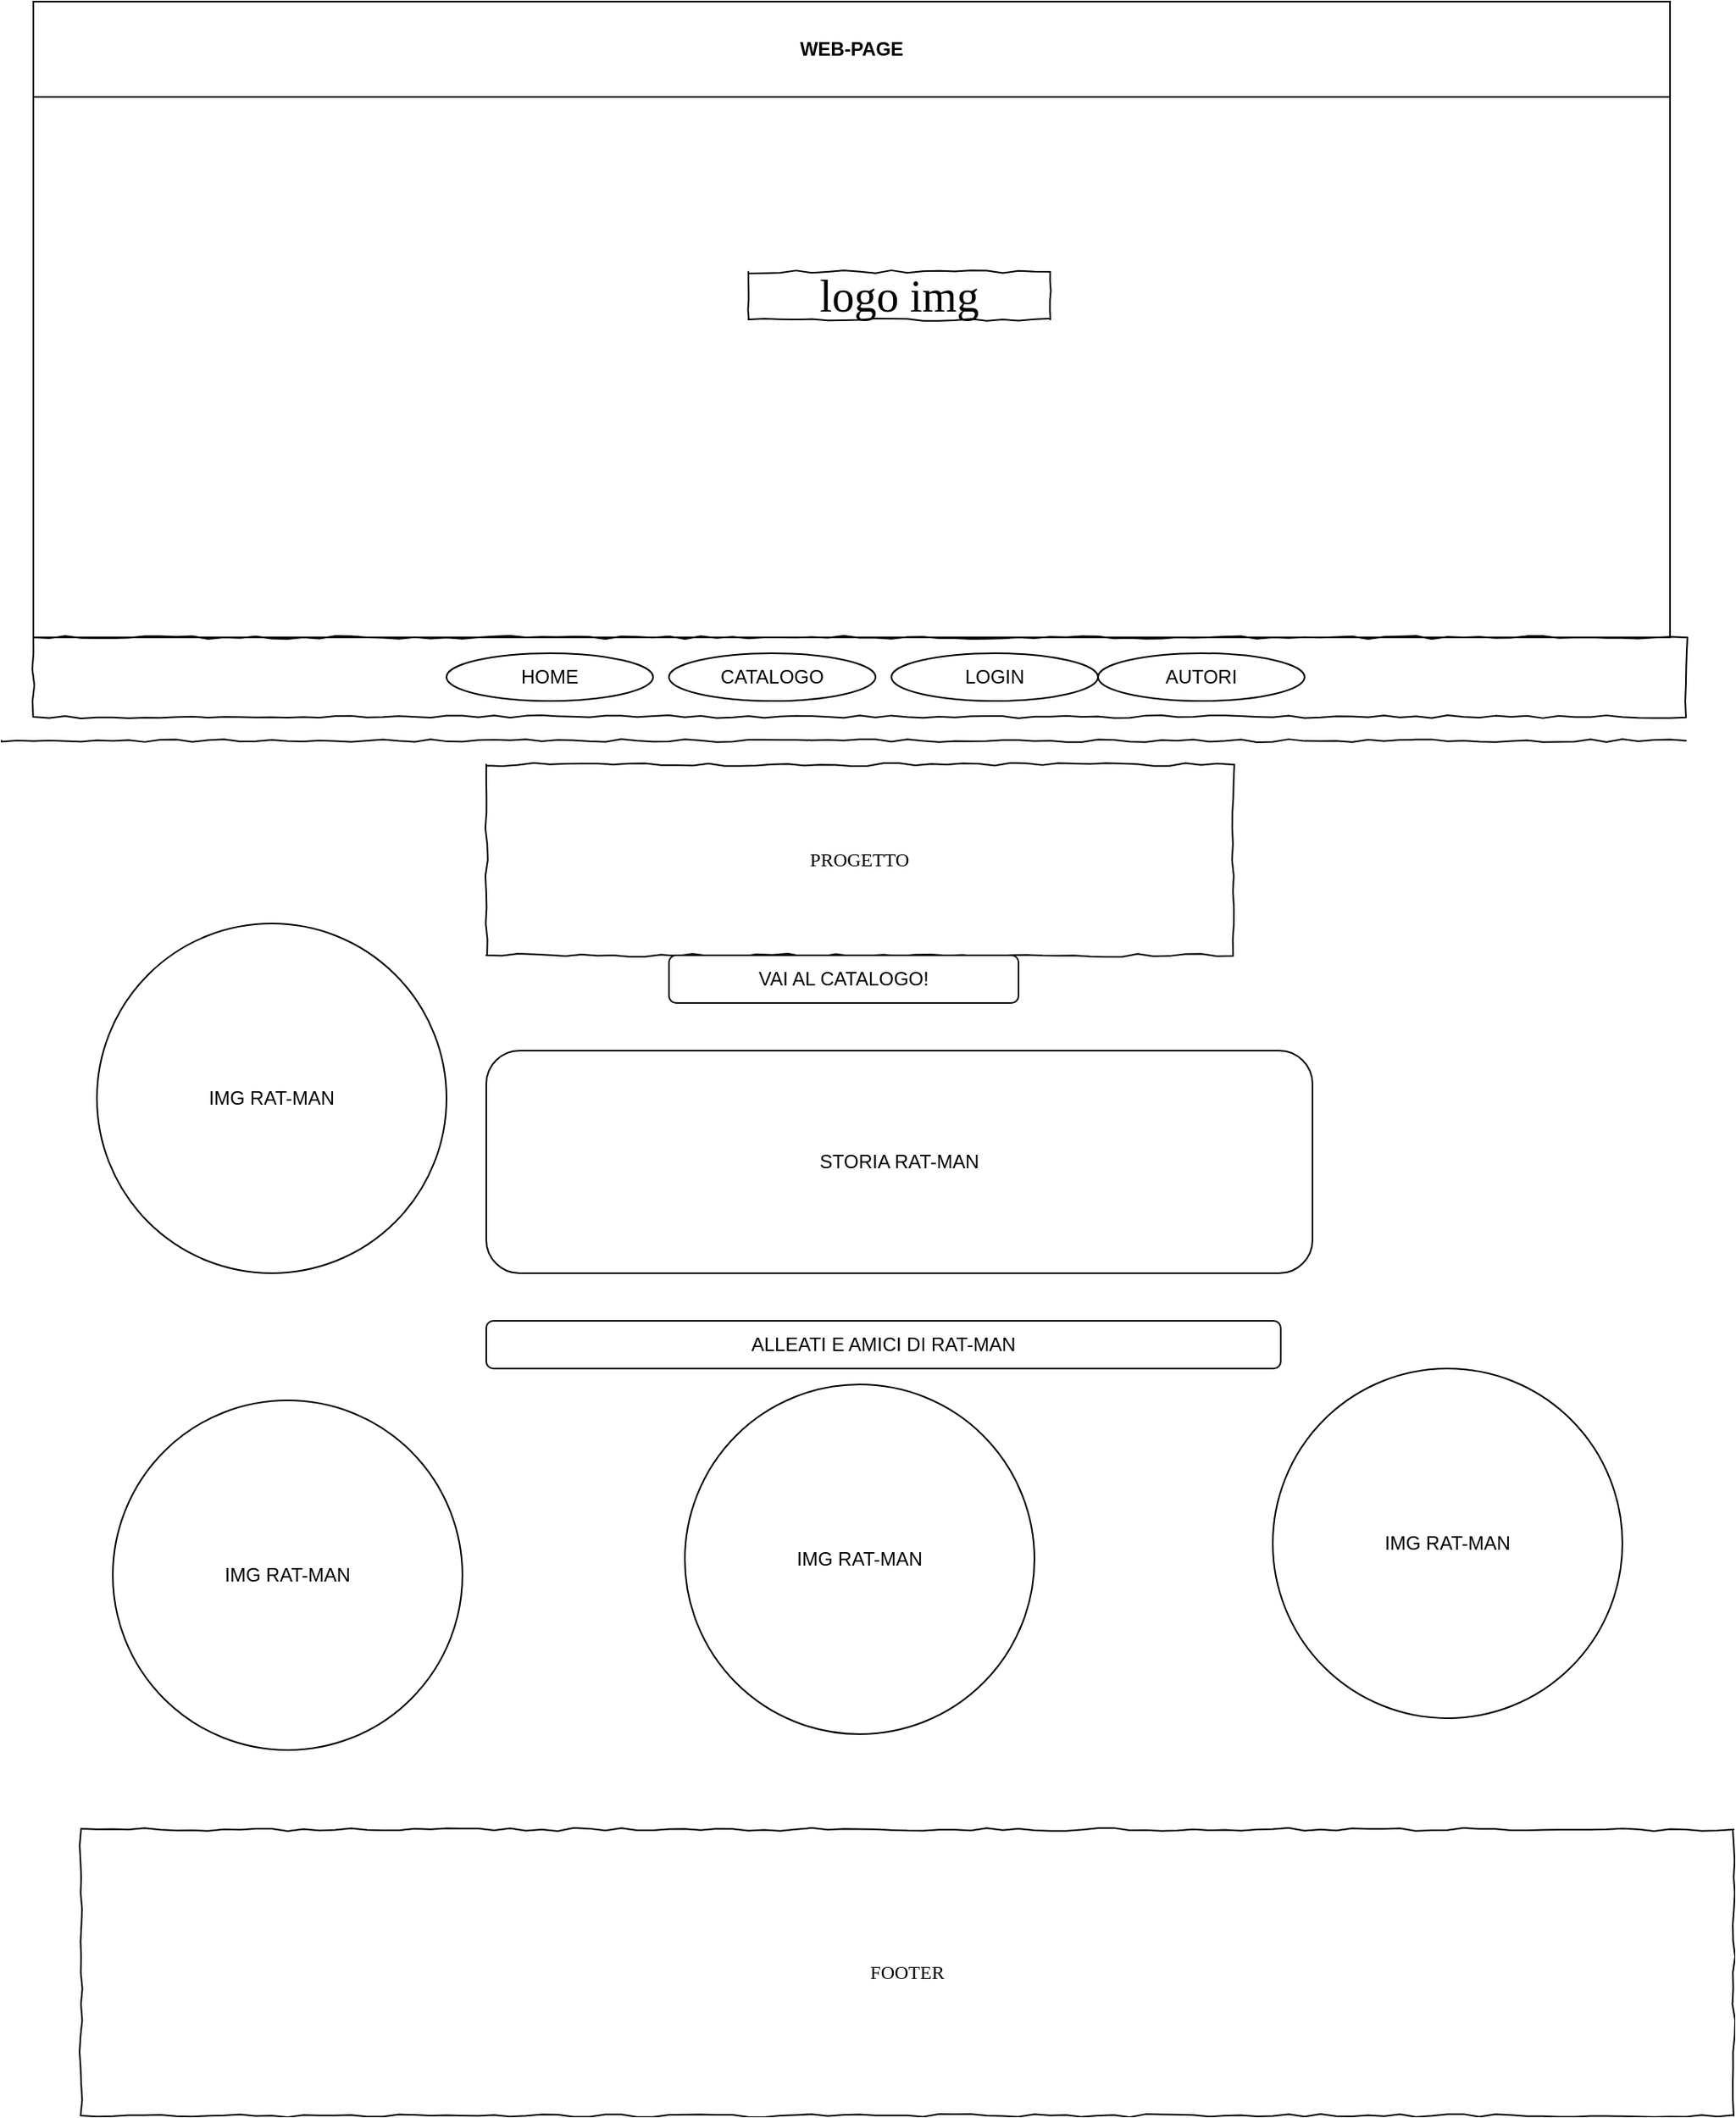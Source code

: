 <mxfile version="26.1.1">
  <diagram name="Page-1" id="03018318-947c-dd8e-b7a3-06fadd420f32">
    <mxGraphModel dx="3433" dy="2088" grid="1" gridSize="10" guides="1" tooltips="1" connect="1" arrows="1" fold="1" page="1" pageScale="1" pageWidth="1100" pageHeight="850" background="#ffffff" math="0" shadow="0">
      <root>
        <mxCell id="0" />
        <mxCell id="1" parent="0" />
        <mxCell id="677b7b8949515195-9" value="" style="line;strokeWidth=1;html=1;rounded=0;shadow=0;labelBackgroundColor=none;fillColor=none;fontFamily=Verdana;fontSize=14;fontColor=#000000;align=center;comic=1;" parent="1" vertex="1">
          <mxGeometry x="-20" y="-50" width="1060" height="10" as="geometry" />
        </mxCell>
        <mxCell id="677b7b8949515195-10" value="" style="whiteSpace=wrap;html=1;rounded=0;shadow=0;labelBackgroundColor=none;strokeWidth=1;fillColor=none;fontFamily=Verdana;fontSize=12;align=center;comic=1;" parent="1" vertex="1">
          <mxGeometry y="-110" width="1040" height="50" as="geometry" />
        </mxCell>
        <mxCell id="677b7b8949515195-26" value="FOOTER" style="whiteSpace=wrap;html=1;rounded=0;shadow=0;labelBackgroundColor=none;strokeWidth=1;fillColor=none;fontFamily=Verdana;fontSize=12;align=center;comic=1;" parent="1" vertex="1">
          <mxGeometry x="30" y="640" width="1040" height="180" as="geometry" />
        </mxCell>
        <mxCell id="MiC8FaawFKK_ar2keSqU-3" value="HOME" style="ellipse;whiteSpace=wrap;html=1;" vertex="1" parent="1">
          <mxGeometry x="260" y="-100" width="130" height="30" as="geometry" />
        </mxCell>
        <mxCell id="MiC8FaawFKK_ar2keSqU-4" value="AUTORI" style="ellipse;whiteSpace=wrap;html=1;" vertex="1" parent="1">
          <mxGeometry x="670" y="-100" width="130" height="30" as="geometry" />
        </mxCell>
        <mxCell id="MiC8FaawFKK_ar2keSqU-5" value="CATALOGO" style="ellipse;whiteSpace=wrap;html=1;" vertex="1" parent="1">
          <mxGeometry x="400" y="-100" width="130" height="30" as="geometry" />
        </mxCell>
        <mxCell id="MiC8FaawFKK_ar2keSqU-6" value="LOGIN" style="ellipse;whiteSpace=wrap;html=1;" vertex="1" parent="1">
          <mxGeometry x="540" y="-100" width="130" height="30" as="geometry" />
        </mxCell>
        <mxCell id="MiC8FaawFKK_ar2keSqU-9" value="PROGETTO" style="whiteSpace=wrap;html=1;rounded=0;shadow=0;labelBackgroundColor=none;strokeWidth=1;fillColor=none;fontFamily=Verdana;fontSize=12;align=center;comic=1;" vertex="1" parent="1">
          <mxGeometry x="285" y="-30" width="470" height="120" as="geometry" />
        </mxCell>
        <mxCell id="MiC8FaawFKK_ar2keSqU-10" value="VAI AL CATALOGO!" style="rounded=1;whiteSpace=wrap;html=1;" vertex="1" parent="1">
          <mxGeometry x="400" y="90" width="220" height="30" as="geometry" />
        </mxCell>
        <mxCell id="MiC8FaawFKK_ar2keSqU-11" value="IMG RAT-MAN" style="ellipse;whiteSpace=wrap;html=1;aspect=fixed;" vertex="1" parent="1">
          <mxGeometry x="50" y="370" width="220" height="220" as="geometry" />
        </mxCell>
        <mxCell id="MiC8FaawFKK_ar2keSqU-13" value="STORIA RAT-MAN" style="rounded=1;whiteSpace=wrap;html=1;" vertex="1" parent="1">
          <mxGeometry x="285" y="150" width="520" height="140" as="geometry" />
        </mxCell>
        <mxCell id="MiC8FaawFKK_ar2keSqU-14" value="IMG RAT-MAN" style="ellipse;whiteSpace=wrap;html=1;aspect=fixed;" vertex="1" parent="1">
          <mxGeometry x="40" y="70" width="220" height="220" as="geometry" />
        </mxCell>
        <mxCell id="MiC8FaawFKK_ar2keSqU-15" value="IMG RAT-MAN" style="ellipse;whiteSpace=wrap;html=1;aspect=fixed;" vertex="1" parent="1">
          <mxGeometry x="410" y="360" width="220" height="220" as="geometry" />
        </mxCell>
        <mxCell id="MiC8FaawFKK_ar2keSqU-16" value="IMG RAT-MAN" style="ellipse;whiteSpace=wrap;html=1;aspect=fixed;" vertex="1" parent="1">
          <mxGeometry x="780" y="350" width="220" height="220" as="geometry" />
        </mxCell>
        <mxCell id="MiC8FaawFKK_ar2keSqU-17" value="ALLEATI E AMICI DI RAT-MAN" style="rounded=1;whiteSpace=wrap;html=1;" vertex="1" parent="1">
          <mxGeometry x="285" y="320" width="500" height="30" as="geometry" />
        </mxCell>
        <mxCell id="MiC8FaawFKK_ar2keSqU-18" value="WEB-PAGE" style="swimlane;whiteSpace=wrap;html=1;startSize=60;" vertex="1" parent="1">
          <mxGeometry y="-510" width="1030" height="400" as="geometry" />
        </mxCell>
        <mxCell id="677b7b8949515195-2" value="logo img" style="whiteSpace=wrap;html=1;rounded=0;shadow=0;labelBackgroundColor=none;strokeWidth=1;fontFamily=Verdana;fontSize=28;align=center;comic=1;" parent="MiC8FaawFKK_ar2keSqU-18" vertex="1">
          <mxGeometry x="450" y="170" width="190" height="30" as="geometry" />
        </mxCell>
      </root>
    </mxGraphModel>
  </diagram>
</mxfile>
